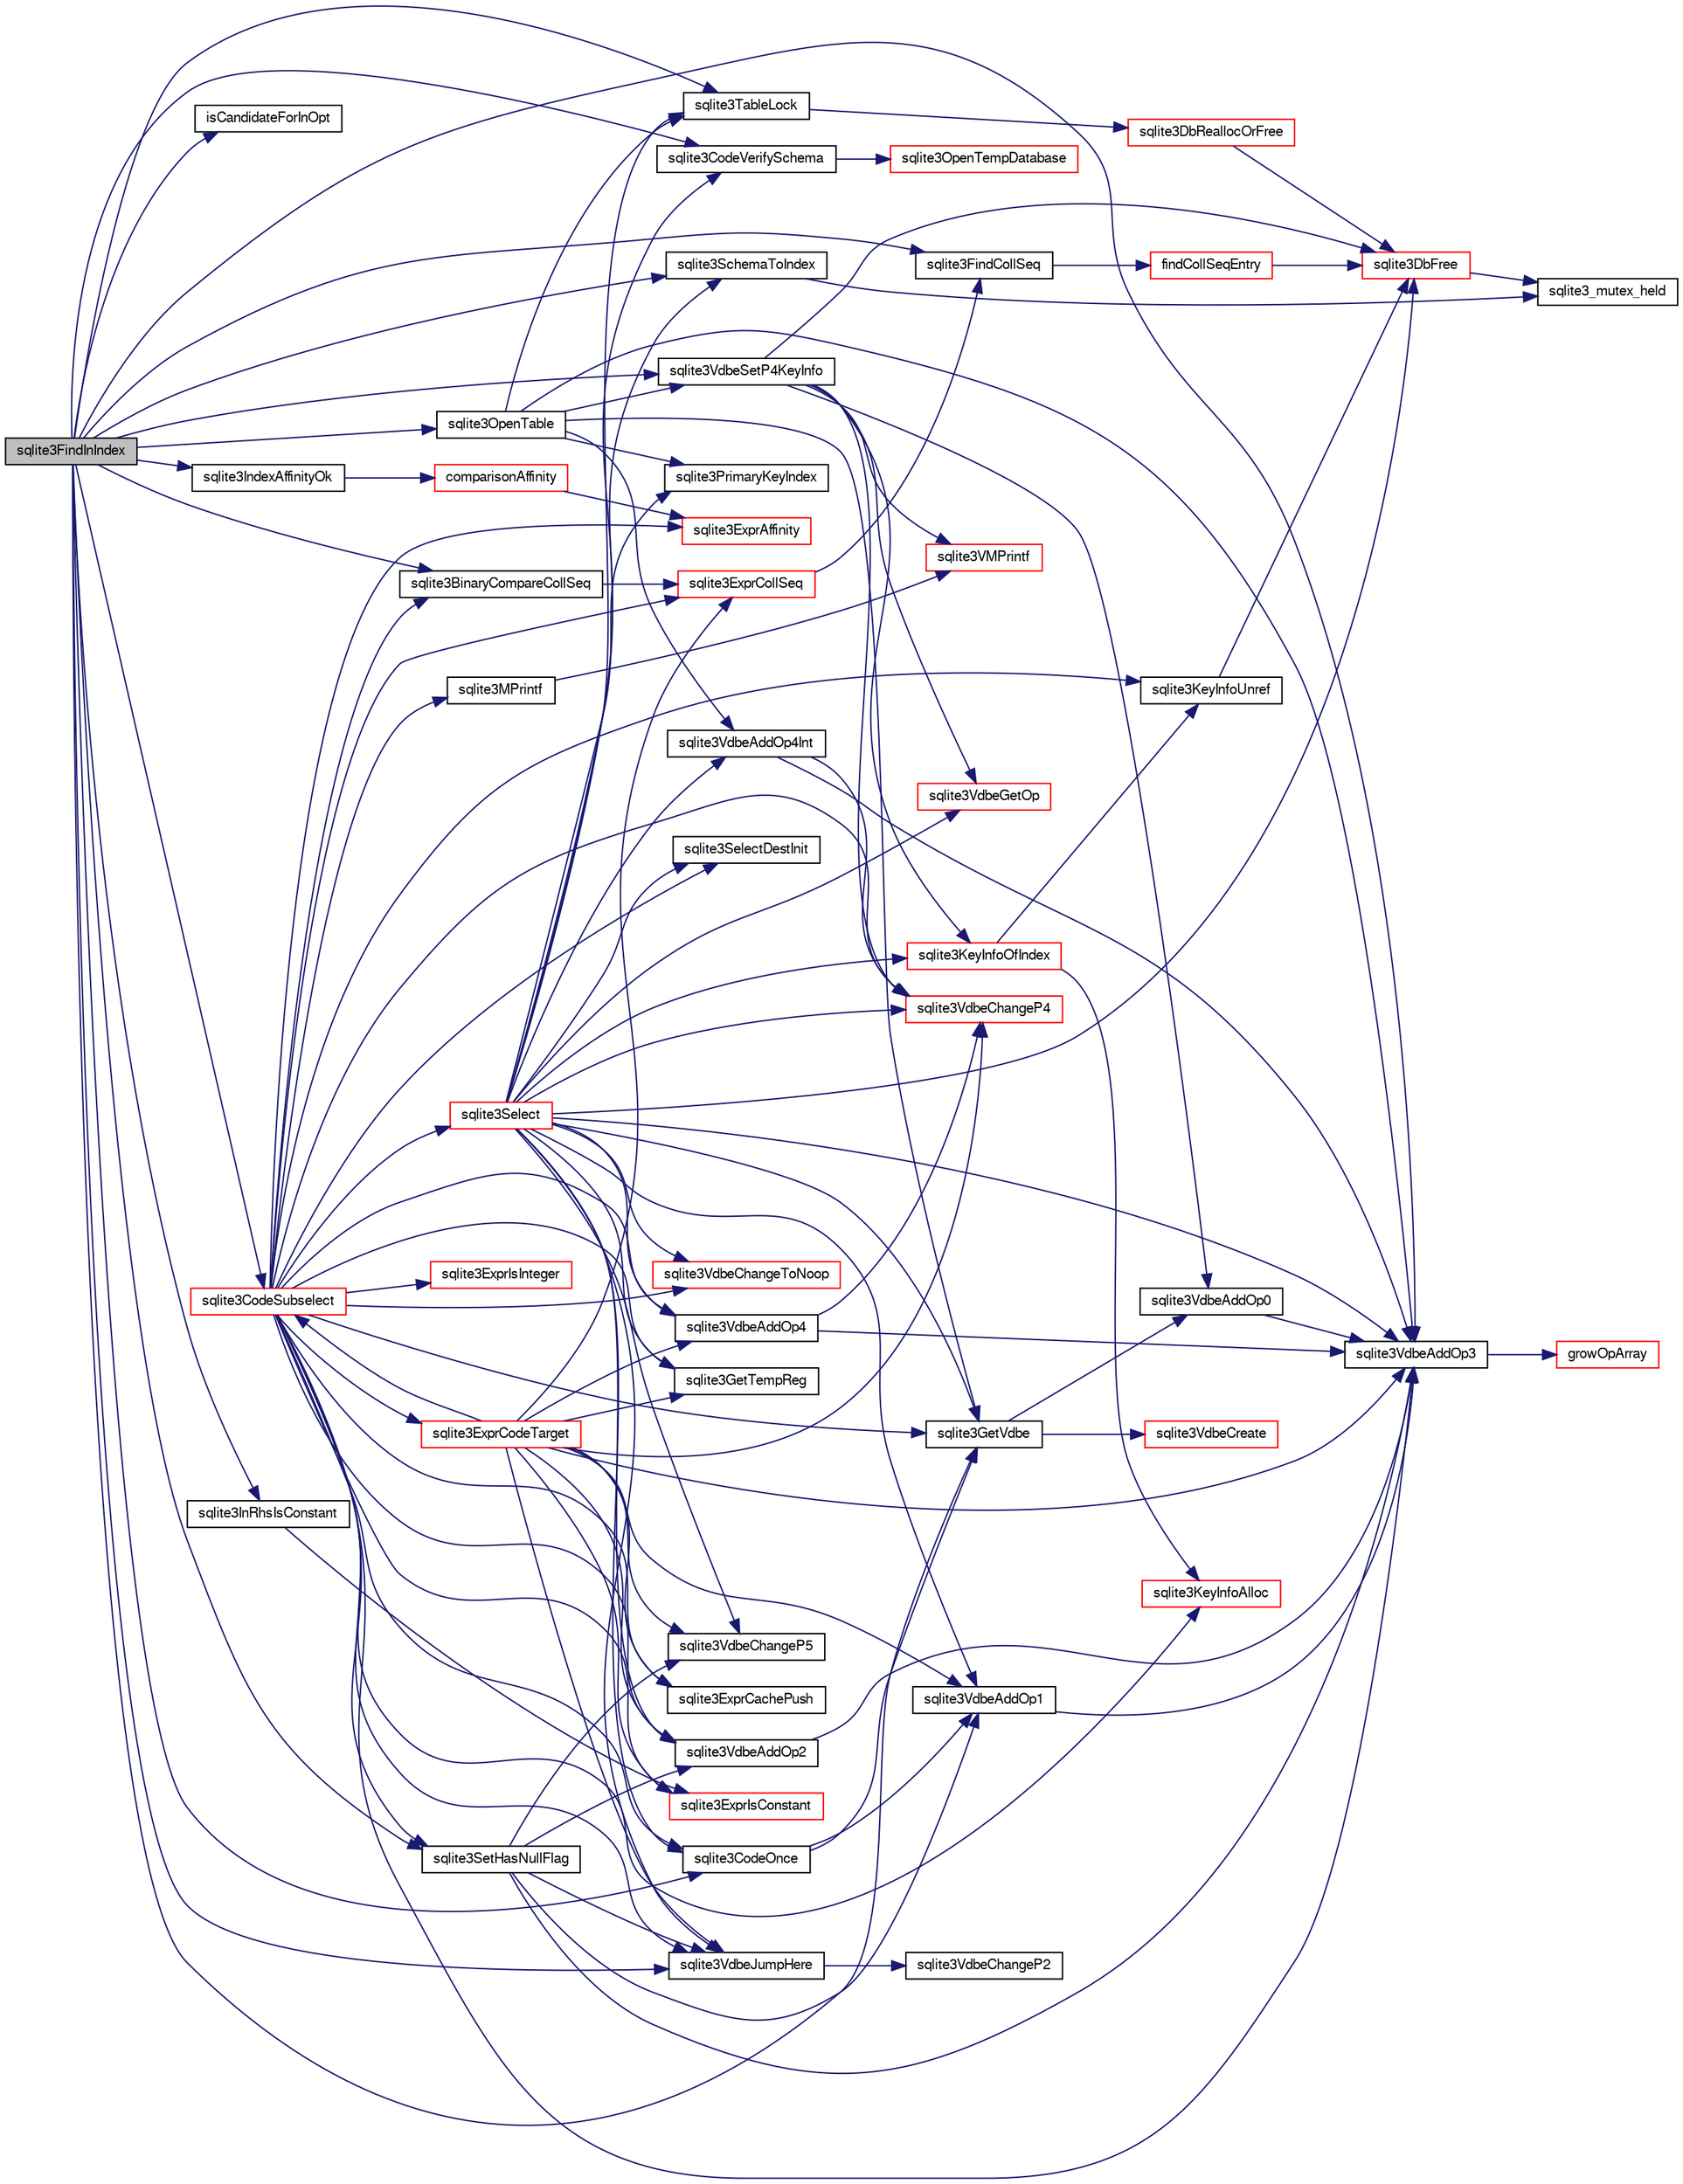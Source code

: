 digraph "sqlite3FindInIndex"
{
  edge [fontname="FreeSans",fontsize="10",labelfontname="FreeSans",labelfontsize="10"];
  node [fontname="FreeSans",fontsize="10",shape=record];
  rankdir="LR";
  Node538421 [label="sqlite3FindInIndex",height=0.2,width=0.4,color="black", fillcolor="grey75", style="filled", fontcolor="black"];
  Node538421 -> Node538422 [color="midnightblue",fontsize="10",style="solid",fontname="FreeSans"];
  Node538422 [label="sqlite3GetVdbe",height=0.2,width=0.4,color="black", fillcolor="white", style="filled",URL="$sqlite3_8c.html#a76b721dcd00b0587308547594cb6c1f4"];
  Node538422 -> Node538423 [color="midnightblue",fontsize="10",style="solid",fontname="FreeSans"];
  Node538423 [label="sqlite3VdbeCreate",height=0.2,width=0.4,color="red", fillcolor="white", style="filled",URL="$sqlite3_8c.html#a7778fbbc1a7b677f680ce0afc44a88e2"];
  Node538422 -> Node538437 [color="midnightblue",fontsize="10",style="solid",fontname="FreeSans"];
  Node538437 [label="sqlite3VdbeAddOp0",height=0.2,width=0.4,color="black", fillcolor="white", style="filled",URL="$sqlite3_8c.html#a0aefd237fc1d629f3a3d3d454ced408a"];
  Node538437 -> Node538438 [color="midnightblue",fontsize="10",style="solid",fontname="FreeSans"];
  Node538438 [label="sqlite3VdbeAddOp3",height=0.2,width=0.4,color="black", fillcolor="white", style="filled",URL="$sqlite3_8c.html#a29b4560b019211a73e1478cec7468345"];
  Node538438 -> Node538439 [color="midnightblue",fontsize="10",style="solid",fontname="FreeSans"];
  Node538439 [label="growOpArray",height=0.2,width=0.4,color="red", fillcolor="white", style="filled",URL="$sqlite3_8c.html#adb00b9ead01ffe0d757d5a6d0853ada5"];
  Node538421 -> Node538709 [color="midnightblue",fontsize="10",style="solid",fontname="FreeSans"];
  Node538709 [label="isCandidateForInOpt",height=0.2,width=0.4,color="black", fillcolor="white", style="filled",URL="$sqlite3_8c.html#aab218bb4041dbddd76b1a0da6880797e"];
  Node538421 -> Node538710 [color="midnightblue",fontsize="10",style="solid",fontname="FreeSans"];
  Node538710 [label="sqlite3SchemaToIndex",height=0.2,width=0.4,color="black", fillcolor="white", style="filled",URL="$sqlite3_8c.html#ad9ef77a42022f1f8c8ab71b5761f5134"];
  Node538710 -> Node538426 [color="midnightblue",fontsize="10",style="solid",fontname="FreeSans"];
  Node538426 [label="sqlite3_mutex_held",height=0.2,width=0.4,color="black", fillcolor="white", style="filled",URL="$sqlite3_8c.html#acf77da68932b6bc163c5e68547ecc3e7"];
  Node538421 -> Node538711 [color="midnightblue",fontsize="10",style="solid",fontname="FreeSans"];
  Node538711 [label="sqlite3CodeVerifySchema",height=0.2,width=0.4,color="black", fillcolor="white", style="filled",URL="$sqlite3_8c.html#ad9d8708d96f8416ec59ebf41c57000f9"];
  Node538711 -> Node538712 [color="midnightblue",fontsize="10",style="solid",fontname="FreeSans"];
  Node538712 [label="sqlite3OpenTempDatabase",height=0.2,width=0.4,color="red", fillcolor="white", style="filled",URL="$sqlite3_8c.html#aaf3088380b731428b72d3b5777f93755"];
  Node538421 -> Node538929 [color="midnightblue",fontsize="10",style="solid",fontname="FreeSans"];
  Node538929 [label="sqlite3TableLock",height=0.2,width=0.4,color="black", fillcolor="white", style="filled",URL="$sqlite3_8c.html#a13be5e81f379c515f270f6f2a3bb63a7"];
  Node538929 -> Node538500 [color="midnightblue",fontsize="10",style="solid",fontname="FreeSans"];
  Node538500 [label="sqlite3DbReallocOrFree",height=0.2,width=0.4,color="red", fillcolor="white", style="filled",URL="$sqlite3_8c.html#a532a9fd62eeb46b61885a0fff075231c"];
  Node538500 -> Node538442 [color="midnightblue",fontsize="10",style="solid",fontname="FreeSans"];
  Node538442 [label="sqlite3DbFree",height=0.2,width=0.4,color="red", fillcolor="white", style="filled",URL="$sqlite3_8c.html#ac70ab821a6607b4a1b909582dc37a069"];
  Node538442 -> Node538426 [color="midnightblue",fontsize="10",style="solid",fontname="FreeSans"];
  Node538421 -> Node538930 [color="midnightblue",fontsize="10",style="solid",fontname="FreeSans"];
  Node538930 [label="sqlite3CodeOnce",height=0.2,width=0.4,color="black", fillcolor="white", style="filled",URL="$sqlite3_8c.html#a5ecd5f72b70f6492237c62035890eaf3"];
  Node538930 -> Node538422 [color="midnightblue",fontsize="10",style="solid",fontname="FreeSans"];
  Node538930 -> Node538931 [color="midnightblue",fontsize="10",style="solid",fontname="FreeSans"];
  Node538931 [label="sqlite3VdbeAddOp1",height=0.2,width=0.4,color="black", fillcolor="white", style="filled",URL="$sqlite3_8c.html#a6207112b1851d7e7d76e887ef6d72d5a"];
  Node538931 -> Node538438 [color="midnightblue",fontsize="10",style="solid",fontname="FreeSans"];
  Node538421 -> Node538932 [color="midnightblue",fontsize="10",style="solid",fontname="FreeSans"];
  Node538932 [label="sqlite3OpenTable",height=0.2,width=0.4,color="black", fillcolor="white", style="filled",URL="$sqlite3_8c.html#aa935d8de28fb95e999736ef792d5a808"];
  Node538932 -> Node538422 [color="midnightblue",fontsize="10",style="solid",fontname="FreeSans"];
  Node538932 -> Node538929 [color="midnightblue",fontsize="10",style="solid",fontname="FreeSans"];
  Node538932 -> Node538933 [color="midnightblue",fontsize="10",style="solid",fontname="FreeSans"];
  Node538933 [label="sqlite3VdbeAddOp4Int",height=0.2,width=0.4,color="black", fillcolor="white", style="filled",URL="$sqlite3_8c.html#afff63410071bb7015a6392d8a7704b43"];
  Node538933 -> Node538438 [color="midnightblue",fontsize="10",style="solid",fontname="FreeSans"];
  Node538933 -> Node538934 [color="midnightblue",fontsize="10",style="solid",fontname="FreeSans"];
  Node538934 [label="sqlite3VdbeChangeP4",height=0.2,width=0.4,color="red", fillcolor="white", style="filled",URL="$sqlite3_8c.html#add0d891a062d044a0c7e6fc072702830"];
  Node538932 -> Node538942 [color="midnightblue",fontsize="10",style="solid",fontname="FreeSans"];
  Node538942 [label="sqlite3PrimaryKeyIndex",height=0.2,width=0.4,color="black", fillcolor="white", style="filled",URL="$sqlite3_8c.html#af6edde3fbbd22a22b86ad32677fad95b"];
  Node538932 -> Node538438 [color="midnightblue",fontsize="10",style="solid",fontname="FreeSans"];
  Node538932 -> Node538943 [color="midnightblue",fontsize="10",style="solid",fontname="FreeSans"];
  Node538943 [label="sqlite3VdbeSetP4KeyInfo",height=0.2,width=0.4,color="black", fillcolor="white", style="filled",URL="$sqlite3_8c.html#a342090b36fbf7fdace2a23b8efca030c"];
  Node538943 -> Node538934 [color="midnightblue",fontsize="10",style="solid",fontname="FreeSans"];
  Node538943 -> Node538944 [color="midnightblue",fontsize="10",style="solid",fontname="FreeSans"];
  Node538944 [label="sqlite3KeyInfoOfIndex",height=0.2,width=0.4,color="red", fillcolor="white", style="filled",URL="$sqlite3_8c.html#a7b4298fb8e674075dbe680baae5f451b"];
  Node538944 -> Node538936 [color="midnightblue",fontsize="10",style="solid",fontname="FreeSans"];
  Node538936 [label="sqlite3KeyInfoUnref",height=0.2,width=0.4,color="black", fillcolor="white", style="filled",URL="$sqlite3_8c.html#ac94cc1874ab0865db1dbbefd3886ba4a"];
  Node538936 -> Node538442 [color="midnightblue",fontsize="10",style="solid",fontname="FreeSans"];
  Node538944 -> Node538945 [color="midnightblue",fontsize="10",style="solid",fontname="FreeSans"];
  Node538945 [label="sqlite3KeyInfoAlloc",height=0.2,width=0.4,color="red", fillcolor="white", style="filled",URL="$sqlite3_8c.html#aeb7a31938dad201125fdb79ab98259ba"];
  Node538943 -> Node538442 [color="midnightblue",fontsize="10",style="solid",fontname="FreeSans"];
  Node538943 -> Node538697 [color="midnightblue",fontsize="10",style="solid",fontname="FreeSans"];
  Node538697 [label="sqlite3VMPrintf",height=0.2,width=0.4,color="red", fillcolor="white", style="filled",URL="$sqlite3_8c.html#a05535d0982ef06fbc2ee8195ebbae689"];
  Node538943 -> Node538437 [color="midnightblue",fontsize="10",style="solid",fontname="FreeSans"];
  Node538943 -> Node538963 [color="midnightblue",fontsize="10",style="solid",fontname="FreeSans"];
  Node538963 [label="sqlite3VdbeGetOp",height=0.2,width=0.4,color="red", fillcolor="white", style="filled",URL="$sqlite3_8c.html#a5ab7282d63d42e66c8d7cb7a9d0c6f74"];
  Node538421 -> Node538965 [color="midnightblue",fontsize="10",style="solid",fontname="FreeSans"];
  Node538965 [label="sqlite3VdbeJumpHere",height=0.2,width=0.4,color="black", fillcolor="white", style="filled",URL="$sqlite3_8c.html#a95562175c9105ba0abe1d4dc6f8a39d4"];
  Node538965 -> Node538966 [color="midnightblue",fontsize="10",style="solid",fontname="FreeSans"];
  Node538966 [label="sqlite3VdbeChangeP2",height=0.2,width=0.4,color="black", fillcolor="white", style="filled",URL="$sqlite3_8c.html#aaf43838cdd2fd0e5e834e2ef214ab26c"];
  Node538421 -> Node538967 [color="midnightblue",fontsize="10",style="solid",fontname="FreeSans"];
  Node538967 [label="sqlite3BinaryCompareCollSeq",height=0.2,width=0.4,color="black", fillcolor="white", style="filled",URL="$sqlite3_8c.html#ad736cef22bdf857cc89b9411ffca6af6"];
  Node538967 -> Node538968 [color="midnightblue",fontsize="10",style="solid",fontname="FreeSans"];
  Node538968 [label="sqlite3ExprCollSeq",height=0.2,width=0.4,color="red", fillcolor="white", style="filled",URL="$sqlite3_8c.html#af36e271ed5ce13d4f2d088a766529574"];
  Node538968 -> Node538947 [color="midnightblue",fontsize="10",style="solid",fontname="FreeSans"];
  Node538947 [label="sqlite3FindCollSeq",height=0.2,width=0.4,color="black", fillcolor="white", style="filled",URL="$sqlite3_8c.html#ac4f91d39f24a6435de12698fdb16bc14"];
  Node538947 -> Node538948 [color="midnightblue",fontsize="10",style="solid",fontname="FreeSans"];
  Node538948 [label="findCollSeqEntry",height=0.2,width=0.4,color="red", fillcolor="white", style="filled",URL="$sqlite3_8c.html#aaf9ae07c81dca508e137b5880e94aa98"];
  Node538948 -> Node538442 [color="midnightblue",fontsize="10",style="solid",fontname="FreeSans"];
  Node538421 -> Node538970 [color="midnightblue",fontsize="10",style="solid",fontname="FreeSans"];
  Node538970 [label="sqlite3IndexAffinityOk",height=0.2,width=0.4,color="black", fillcolor="white", style="filled",URL="$sqlite3_8c.html#a9d43a9db81f31f7473f7ca11fd823900"];
  Node538970 -> Node538971 [color="midnightblue",fontsize="10",style="solid",fontname="FreeSans"];
  Node538971 [label="comparisonAffinity",height=0.2,width=0.4,color="red", fillcolor="white", style="filled",URL="$sqlite3_8c.html#a288a61b5d72d6974ed9b0bb4f57f45ac"];
  Node538971 -> Node538972 [color="midnightblue",fontsize="10",style="solid",fontname="FreeSans"];
  Node538972 [label="sqlite3ExprAffinity",height=0.2,width=0.4,color="red", fillcolor="white", style="filled",URL="$sqlite3_8c.html#aca6a667380b05650f917422118d8b7d3"];
  Node538421 -> Node538947 [color="midnightblue",fontsize="10",style="solid",fontname="FreeSans"];
  Node538421 -> Node538438 [color="midnightblue",fontsize="10",style="solid",fontname="FreeSans"];
  Node538421 -> Node538943 [color="midnightblue",fontsize="10",style="solid",fontname="FreeSans"];
  Node538421 -> Node538976 [color="midnightblue",fontsize="10",style="solid",fontname="FreeSans"];
  Node538976 [label="sqlite3SetHasNullFlag",height=0.2,width=0.4,color="black", fillcolor="white", style="filled",URL="$sqlite3_8c.html#a511bff4eca230be2bd9a75d450f66449"];
  Node538976 -> Node538977 [color="midnightblue",fontsize="10",style="solid",fontname="FreeSans"];
  Node538977 [label="sqlite3VdbeAddOp2",height=0.2,width=0.4,color="black", fillcolor="white", style="filled",URL="$sqlite3_8c.html#ae87204d7b069da19e4db0404c6deaae5"];
  Node538977 -> Node538438 [color="midnightblue",fontsize="10",style="solid",fontname="FreeSans"];
  Node538976 -> Node538931 [color="midnightblue",fontsize="10",style="solid",fontname="FreeSans"];
  Node538976 -> Node538438 [color="midnightblue",fontsize="10",style="solid",fontname="FreeSans"];
  Node538976 -> Node538978 [color="midnightblue",fontsize="10",style="solid",fontname="FreeSans"];
  Node538978 [label="sqlite3VdbeChangeP5",height=0.2,width=0.4,color="black", fillcolor="white", style="filled",URL="$sqlite3_8c.html#a4dde2e4087eda945511b05d667050740"];
  Node538976 -> Node538965 [color="midnightblue",fontsize="10",style="solid",fontname="FreeSans"];
  Node538421 -> Node538979 [color="midnightblue",fontsize="10",style="solid",fontname="FreeSans"];
  Node538979 [label="sqlite3InRhsIsConstant",height=0.2,width=0.4,color="black", fillcolor="white", style="filled",URL="$sqlite3_8c.html#aa86274ae36887fb37a9de14c8327e79e"];
  Node538979 -> Node538980 [color="midnightblue",fontsize="10",style="solid",fontname="FreeSans"];
  Node538980 [label="sqlite3ExprIsConstant",height=0.2,width=0.4,color="red", fillcolor="white", style="filled",URL="$sqlite3_8c.html#a5612940e28d7d8f6994f756d0b8d9e3a"];
  Node538421 -> Node538989 [color="midnightblue",fontsize="10",style="solid",fontname="FreeSans"];
  Node538989 [label="sqlite3CodeSubselect",height=0.2,width=0.4,color="red", fillcolor="white", style="filled",URL="$sqlite3_8c.html#aa69b46d2204a1d1b110107a1be12ee0c"];
  Node538989 -> Node538422 [color="midnightblue",fontsize="10",style="solid",fontname="FreeSans"];
  Node538989 -> Node538990 [color="midnightblue",fontsize="10",style="solid",fontname="FreeSans"];
  Node538990 [label="sqlite3ExprCachePush",height=0.2,width=0.4,color="black", fillcolor="white", style="filled",URL="$sqlite3_8c.html#a90233ce12875e170a87746ef3fa1d691"];
  Node538989 -> Node538930 [color="midnightblue",fontsize="10",style="solid",fontname="FreeSans"];
  Node538989 -> Node538696 [color="midnightblue",fontsize="10",style="solid",fontname="FreeSans"];
  Node538696 [label="sqlite3MPrintf",height=0.2,width=0.4,color="black", fillcolor="white", style="filled",URL="$sqlite3_8c.html#a208ef0df84e9778778804a19af03efea"];
  Node538696 -> Node538697 [color="midnightblue",fontsize="10",style="solid",fontname="FreeSans"];
  Node538989 -> Node538991 [color="midnightblue",fontsize="10",style="solid",fontname="FreeSans"];
  Node538991 [label="sqlite3VdbeAddOp4",height=0.2,width=0.4,color="black", fillcolor="white", style="filled",URL="$sqlite3_8c.html#a739d7a47b1c11779283b7797ea7e1d4d"];
  Node538991 -> Node538438 [color="midnightblue",fontsize="10",style="solid",fontname="FreeSans"];
  Node538991 -> Node538934 [color="midnightblue",fontsize="10",style="solid",fontname="FreeSans"];
  Node538989 -> Node538972 [color="midnightblue",fontsize="10",style="solid",fontname="FreeSans"];
  Node538989 -> Node538977 [color="midnightblue",fontsize="10",style="solid",fontname="FreeSans"];
  Node538989 -> Node538945 [color="midnightblue",fontsize="10",style="solid",fontname="FreeSans"];
  Node538989 -> Node538992 [color="midnightblue",fontsize="10",style="solid",fontname="FreeSans"];
  Node538992 [label="sqlite3SelectDestInit",height=0.2,width=0.4,color="black", fillcolor="white", style="filled",URL="$sqlite3_8c.html#a6459da5181d51d54ae4ac790c381ac2c"];
  Node538989 -> Node538993 [color="midnightblue",fontsize="10",style="solid",fontname="FreeSans"];
  Node538993 [label="sqlite3Select",height=0.2,width=0.4,color="red", fillcolor="white", style="filled",URL="$sqlite3_8c.html#a2465ee8c956209ba4b272477b7c21a45"];
  Node538993 -> Node538422 [color="midnightblue",fontsize="10",style="solid",fontname="FreeSans"];
  Node538993 -> Node538977 [color="midnightblue",fontsize="10",style="solid",fontname="FreeSans"];
  Node538993 -> Node538438 [color="midnightblue",fontsize="10",style="solid",fontname="FreeSans"];
  Node538993 -> Node538992 [color="midnightblue",fontsize="10",style="solid",fontname="FreeSans"];
  Node538993 -> Node538931 [color="midnightblue",fontsize="10",style="solid",fontname="FreeSans"];
  Node538993 -> Node538965 [color="midnightblue",fontsize="10",style="solid",fontname="FreeSans"];
  Node538993 -> Node538930 [color="midnightblue",fontsize="10",style="solid",fontname="FreeSans"];
  Node538993 -> Node538991 [color="midnightblue",fontsize="10",style="solid",fontname="FreeSans"];
  Node538993 -> Node538963 [color="midnightblue",fontsize="10",style="solid",fontname="FreeSans"];
  Node538993 -> Node538978 [color="midnightblue",fontsize="10",style="solid",fontname="FreeSans"];
  Node538993 -> Node539585 [color="midnightblue",fontsize="10",style="solid",fontname="FreeSans"];
  Node539585 [label="sqlite3VdbeChangeToNoop",height=0.2,width=0.4,color="red", fillcolor="white", style="filled",URL="$sqlite3_8c.html#a807e82d6627750b2fa4685812da68a9d"];
  Node538993 -> Node539562 [color="midnightblue",fontsize="10",style="solid",fontname="FreeSans"];
  Node539562 [label="sqlite3GetTempReg",height=0.2,width=0.4,color="black", fillcolor="white", style="filled",URL="$sqlite3_8c.html#ab58586b4abaefcc5df42af9d1e84d8fb"];
  Node538993 -> Node538710 [color="midnightblue",fontsize="10",style="solid",fontname="FreeSans"];
  Node538993 -> Node538711 [color="midnightblue",fontsize="10",style="solid",fontname="FreeSans"];
  Node538993 -> Node538929 [color="midnightblue",fontsize="10",style="solid",fontname="FreeSans"];
  Node538993 -> Node538942 [color="midnightblue",fontsize="10",style="solid",fontname="FreeSans"];
  Node538993 -> Node538944 [color="midnightblue",fontsize="10",style="solid",fontname="FreeSans"];
  Node538993 -> Node538933 [color="midnightblue",fontsize="10",style="solid",fontname="FreeSans"];
  Node538993 -> Node538934 [color="midnightblue",fontsize="10",style="solid",fontname="FreeSans"];
  Node538993 -> Node538442 [color="midnightblue",fontsize="10",style="solid",fontname="FreeSans"];
  Node538989 -> Node538936 [color="midnightblue",fontsize="10",style="solid",fontname="FreeSans"];
  Node538989 -> Node538967 [color="midnightblue",fontsize="10",style="solid",fontname="FreeSans"];
  Node538989 -> Node538968 [color="midnightblue",fontsize="10",style="solid",fontname="FreeSans"];
  Node538989 -> Node539562 [color="midnightblue",fontsize="10",style="solid",fontname="FreeSans"];
  Node538989 -> Node538980 [color="midnightblue",fontsize="10",style="solid",fontname="FreeSans"];
  Node538989 -> Node539585 [color="midnightblue",fontsize="10",style="solid",fontname="FreeSans"];
  Node538989 -> Node539481 [color="midnightblue",fontsize="10",style="solid",fontname="FreeSans"];
  Node539481 [label="sqlite3ExprIsInteger",height=0.2,width=0.4,color="red", fillcolor="white", style="filled",URL="$sqlite3_8c.html#a93009f02d365fbdd3f83865b723fd950"];
  Node538989 -> Node538438 [color="midnightblue",fontsize="10",style="solid",fontname="FreeSans"];
  Node538989 -> Node539541 [color="midnightblue",fontsize="10",style="solid",fontname="FreeSans"];
  Node539541 [label="sqlite3ExprCodeTarget",height=0.2,width=0.4,color="red", fillcolor="white", style="filled",URL="$sqlite3_8c.html#a4f308397a0a3ed299ed31aaa1ae2a293"];
  Node539541 -> Node538438 [color="midnightblue",fontsize="10",style="solid",fontname="FreeSans"];
  Node539541 -> Node538991 [color="midnightblue",fontsize="10",style="solid",fontname="FreeSans"];
  Node539541 -> Node538977 [color="midnightblue",fontsize="10",style="solid",fontname="FreeSans"];
  Node539541 -> Node538934 [color="midnightblue",fontsize="10",style="solid",fontname="FreeSans"];
  Node539541 -> Node538931 [color="midnightblue",fontsize="10",style="solid",fontname="FreeSans"];
  Node539541 -> Node538965 [color="midnightblue",fontsize="10",style="solid",fontname="FreeSans"];
  Node539541 -> Node538990 [color="midnightblue",fontsize="10",style="solid",fontname="FreeSans"];
  Node539541 -> Node538980 [color="midnightblue",fontsize="10",style="solid",fontname="FreeSans"];
  Node539541 -> Node538968 [color="midnightblue",fontsize="10",style="solid",fontname="FreeSans"];
  Node539541 -> Node538978 [color="midnightblue",fontsize="10",style="solid",fontname="FreeSans"];
  Node539541 -> Node538989 [color="midnightblue",fontsize="10",style="solid",fontname="FreeSans"];
  Node539541 -> Node539562 [color="midnightblue",fontsize="10",style="solid",fontname="FreeSans"];
  Node538989 -> Node538934 [color="midnightblue",fontsize="10",style="solid",fontname="FreeSans"];
  Node538989 -> Node538976 [color="midnightblue",fontsize="10",style="solid",fontname="FreeSans"];
  Node538989 -> Node538965 [color="midnightblue",fontsize="10",style="solid",fontname="FreeSans"];
}
